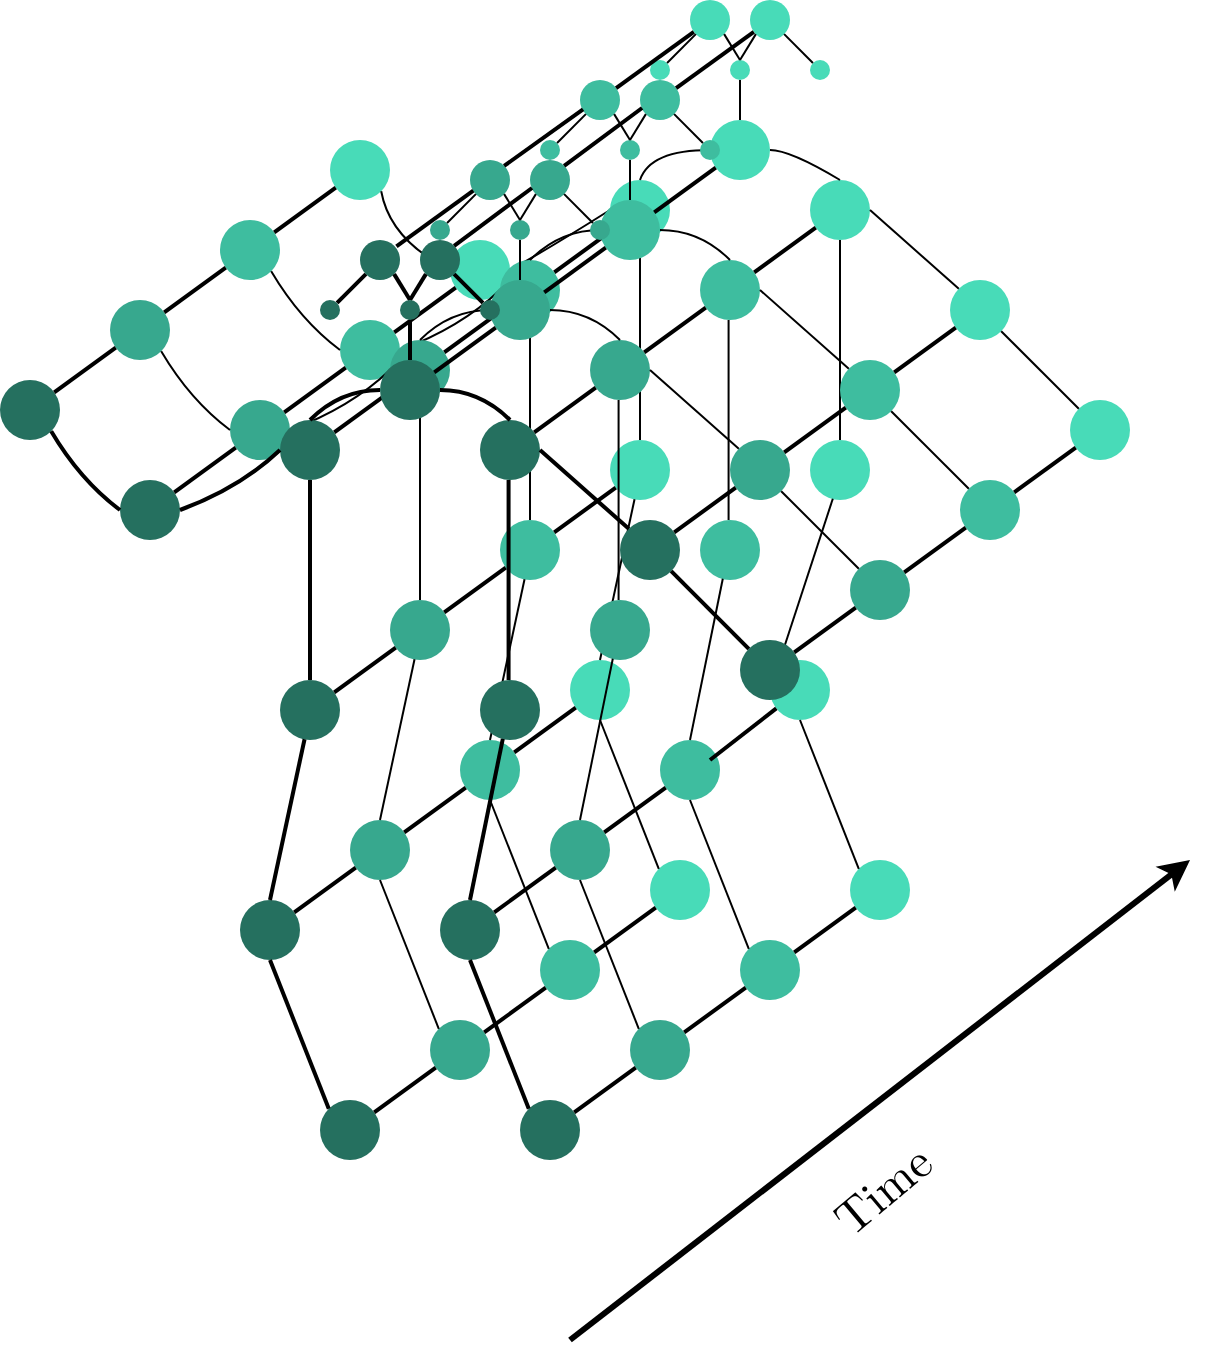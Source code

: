 <mxfile version="17.1.2" type="device"><diagram id="fBoHMBBgAIxeHG8v4c_p" name="Page-1"><mxGraphModel dx="1035" dy="681" grid="1" gridSize="10" guides="1" tooltips="1" connect="1" arrows="1" fold="1" page="1" pageScale="1" pageWidth="850" pageHeight="1100" math="1" shadow="0"><root><mxCell id="0"/><mxCell id="1" parent="0"/><mxCell id="qwiXIvro6nwP3i-qHOzP-13" value="" style="endArrow=none;html=1;strokeColor=#000000;strokeWidth=2;" edge="1" parent="1" source="ImICnvKZxaWatDkyr-6v-151" target="ImICnvKZxaWatDkyr-6v-81"><mxGeometry width="50" height="50" relative="1" as="geometry"><mxPoint x="407.16" y="326.218" as="sourcePoint"/><mxPoint x="437.887" y="303.848" as="targetPoint"/></mxGeometry></mxCell><mxCell id="qwiXIvro6nwP3i-qHOzP-12" value="" style="endArrow=none;html=1;strokeColor=#000000;strokeWidth=2;" edge="1" parent="1" source="ImICnvKZxaWatDkyr-6v-186" target="ImICnvKZxaWatDkyr-6v-151"><mxGeometry width="50" height="50" relative="1" as="geometry"><mxPoint x="352.16" y="366.218" as="sourcePoint"/><mxPoint x="382.887" y="343.848" as="targetPoint"/></mxGeometry></mxCell><mxCell id="qwiXIvro6nwP3i-qHOzP-11" value="" style="endArrow=none;html=1;strokeColor=#000000;strokeWidth=2;" edge="1" parent="1" source="ImICnvKZxaWatDkyr-6v-245" target="ImICnvKZxaWatDkyr-6v-186"><mxGeometry width="50" height="50" relative="1" as="geometry"><mxPoint x="452.16" y="366.218" as="sourcePoint"/><mxPoint x="482.887" y="343.848" as="targetPoint"/></mxGeometry></mxCell><mxCell id="ImICnvKZxaWatDkyr-6v-71" value="" style="ellipse;whiteSpace=wrap;html=1;aspect=fixed;fillColor=#48DBB8;strokeColor=none;" parent="1" vertex="1"><mxGeometry x="580" y="170" width="10" height="10" as="geometry"/></mxCell><mxCell id="ImICnvKZxaWatDkyr-6v-72" value="" style="ellipse;whiteSpace=wrap;html=1;aspect=fixed;fillColor=#48DBB8;strokeColor=none;" parent="1" vertex="1"><mxGeometry x="540" y="170" width="10" height="10" as="geometry"/></mxCell><mxCell id="ImICnvKZxaWatDkyr-6v-73" value="" style="ellipse;whiteSpace=wrap;html=1;aspect=fixed;fillColor=#48DBB8;strokeColor=none;" parent="1" vertex="1"><mxGeometry x="500" y="170" width="10" height="10" as="geometry"/></mxCell><mxCell id="ImICnvKZxaWatDkyr-6v-74" value="" style="ellipse;whiteSpace=wrap;html=1;aspect=fixed;fillColor=#48DBB8;strokeColor=none;" parent="1" vertex="1"><mxGeometry x="520" y="140" width="20" height="20" as="geometry"/></mxCell><mxCell id="ImICnvKZxaWatDkyr-6v-75" value="" style="ellipse;whiteSpace=wrap;html=1;aspect=fixed;fillColor=#48DBB8;strokeColor=none;" parent="1" vertex="1"><mxGeometry x="550" y="140" width="20" height="20" as="geometry"/></mxCell><mxCell id="ImICnvKZxaWatDkyr-6v-76" value="" style="endArrow=none;html=1;entryX=0;entryY=1;entryDx=0;entryDy=0;exitX=1;exitY=0;exitDx=0;exitDy=0;fillColor=#fad7ac;strokeColor=#000000;" parent="1" source="ImICnvKZxaWatDkyr-6v-73" target="ImICnvKZxaWatDkyr-6v-74" edge="1"><mxGeometry width="50" height="50" relative="1" as="geometry"><mxPoint x="495" y="180" as="sourcePoint"/><mxPoint x="530" y="170" as="targetPoint"/></mxGeometry></mxCell><mxCell id="ImICnvKZxaWatDkyr-6v-77" value="" style="endArrow=none;html=1;exitX=1;exitY=1;exitDx=0;exitDy=0;entryX=0.5;entryY=0;entryDx=0;entryDy=0;fillColor=#fad7ac;strokeColor=#000000;" parent="1" source="ImICnvKZxaWatDkyr-6v-74" target="ImICnvKZxaWatDkyr-6v-72" edge="1"><mxGeometry width="50" height="50" relative="1" as="geometry"><mxPoint x="540" y="210" as="sourcePoint"/><mxPoint x="590" y="160" as="targetPoint"/></mxGeometry></mxCell><mxCell id="ImICnvKZxaWatDkyr-6v-78" value="" style="endArrow=none;html=1;exitX=0.5;exitY=0;exitDx=0;exitDy=0;entryX=0;entryY=1;entryDx=0;entryDy=0;fillColor=#fad7ac;strokeColor=#000000;" parent="1" source="ImICnvKZxaWatDkyr-6v-72" target="ImICnvKZxaWatDkyr-6v-75" edge="1"><mxGeometry width="50" height="50" relative="1" as="geometry"><mxPoint x="540" y="210" as="sourcePoint"/><mxPoint x="590" y="160" as="targetPoint"/></mxGeometry></mxCell><mxCell id="ImICnvKZxaWatDkyr-6v-79" value="" style="endArrow=none;html=1;entryX=1;entryY=1;entryDx=0;entryDy=0;exitX=0;exitY=0;exitDx=0;exitDy=0;targetPerimeterSpacing=0;endSize=6;fillColor=#fad7ac;strokeColor=#000000;" parent="1" source="ImICnvKZxaWatDkyr-6v-71" target="ImICnvKZxaWatDkyr-6v-75" edge="1"><mxGeometry width="50" height="50" relative="1" as="geometry"><mxPoint x="498.536" y="191.464" as="sourcePoint"/><mxPoint x="522.929" y="167.071" as="targetPoint"/></mxGeometry></mxCell><mxCell id="ImICnvKZxaWatDkyr-6v-80" value="" style="ellipse;whiteSpace=wrap;html=1;aspect=fixed;fillColor=#48DBB8;strokeColor=none;" parent="1" vertex="1"><mxGeometry x="530" y="200" width="30" height="30" as="geometry"/></mxCell><mxCell id="ImICnvKZxaWatDkyr-6v-81" value="" style="ellipse;whiteSpace=wrap;html=1;aspect=fixed;fillColor=#48DBB8;strokeColor=none;" parent="1" vertex="1"><mxGeometry x="480" y="230" width="30" height="30" as="geometry"/></mxCell><mxCell id="ImICnvKZxaWatDkyr-6v-82" value="" style="ellipse;whiteSpace=wrap;html=1;aspect=fixed;fillColor=#48DBB8;strokeColor=none;" parent="1" vertex="1"><mxGeometry x="580" y="230" width="30" height="30" as="geometry"/></mxCell><mxCell id="ImICnvKZxaWatDkyr-6v-83" value="" style="endArrow=none;html=1;entryX=0;entryY=0.5;entryDx=0;entryDy=0;exitX=0.5;exitY=0;exitDx=0;exitDy=0;curved=1;fillColor=#fad7ac;strokeColor=#000000;" parent="1" source="ImICnvKZxaWatDkyr-6v-81" target="ImICnvKZxaWatDkyr-6v-80" edge="1"><mxGeometry width="50" height="50" relative="1" as="geometry"><mxPoint x="490" y="240" as="sourcePoint"/><mxPoint x="540" y="190" as="targetPoint"/><Array as="points"><mxPoint x="500" y="215"/></Array></mxGeometry></mxCell><mxCell id="ImICnvKZxaWatDkyr-6v-84" value="" style="endArrow=none;html=1;entryX=1;entryY=0.5;entryDx=0;entryDy=0;exitX=0.5;exitY=0;exitDx=0;exitDy=0;curved=1;fillColor=#fad7ac;strokeColor=#000000;" parent="1" source="ImICnvKZxaWatDkyr-6v-82" target="ImICnvKZxaWatDkyr-6v-80" edge="1"><mxGeometry width="50" height="50" relative="1" as="geometry"><mxPoint x="490" y="240" as="sourcePoint"/><mxPoint x="540" y="190" as="targetPoint"/><Array as="points"><mxPoint x="570" y="215"/></Array></mxGeometry></mxCell><mxCell id="ImICnvKZxaWatDkyr-6v-85" value="" style="ellipse;whiteSpace=wrap;html=1;aspect=fixed;strokeColor=none;fillColor=#48DBB8;" parent="1" vertex="1"><mxGeometry x="400" y="260" width="30" height="30" as="geometry"/></mxCell><mxCell id="ImICnvKZxaWatDkyr-6v-86" value="" style="endArrow=none;html=1;entryX=0.5;entryY=1;entryDx=0;entryDy=0;exitX=0.5;exitY=0;exitDx=0;exitDy=0;curved=1;fillColor=#fad7ac;strokeColor=#000000;" parent="1" source="ImICnvKZxaWatDkyr-6v-80" target="ImICnvKZxaWatDkyr-6v-72" edge="1"><mxGeometry width="50" height="50" relative="1" as="geometry"><mxPoint x="450" y="220" as="sourcePoint"/><mxPoint x="500" y="170" as="targetPoint"/></mxGeometry></mxCell><mxCell id="ImICnvKZxaWatDkyr-6v-87" value="" style="ellipse;whiteSpace=wrap;html=1;aspect=fixed;fillColor=#48DBB8;strokeColor=none;" parent="1" vertex="1"><mxGeometry x="340" y="210" width="30" height="30" as="geometry"/></mxCell><mxCell id="ImICnvKZxaWatDkyr-6v-88" value="" style="endArrow=none;html=1;exitX=0;exitY=0.5;exitDx=0;exitDy=0;entryX=1;entryY=1;entryDx=0;entryDy=0;curved=1;fillColor=#fad7ac;strokeColor=#000000;" parent="1" source="ImICnvKZxaWatDkyr-6v-85" target="ImICnvKZxaWatDkyr-6v-87" edge="1"><mxGeometry width="50" height="50" relative="1" as="geometry"><mxPoint x="450" y="220" as="sourcePoint"/><mxPoint x="500" y="170" as="targetPoint"/><Array as="points"><mxPoint x="370" y="260"/></Array></mxGeometry></mxCell><mxCell id="ImICnvKZxaWatDkyr-6v-89" value="" style="ellipse;whiteSpace=wrap;html=1;aspect=fixed;strokeColor=none;fillColor=#48DBB8;" parent="1" vertex="1"><mxGeometry x="480" y="360" width="30" height="30" as="geometry"/></mxCell><mxCell id="ImICnvKZxaWatDkyr-6v-90" value="" style="ellipse;whiteSpace=wrap;html=1;aspect=fixed;fillColor=#48DBB8;strokeColor=none;" parent="1" vertex="1"><mxGeometry x="580" y="360" width="30" height="30" as="geometry"/></mxCell><mxCell id="ImICnvKZxaWatDkyr-6v-91" value="" style="ellipse;whiteSpace=wrap;html=1;aspect=fixed;fillColor=#48DBB8;strokeColor=none;" parent="1" vertex="1"><mxGeometry x="460" y="470" width="30" height="30" as="geometry"/></mxCell><mxCell id="ImICnvKZxaWatDkyr-6v-92" value="" style="ellipse;whiteSpace=wrap;html=1;aspect=fixed;fillColor=#48DBB8;strokeColor=none;" parent="1" vertex="1"><mxGeometry x="560" y="470" width="30" height="30" as="geometry"/></mxCell><mxCell id="ImICnvKZxaWatDkyr-6v-93" value="" style="ellipse;whiteSpace=wrap;html=1;aspect=fixed;fillColor=#48DBB8;strokeColor=none;" parent="1" vertex="1"><mxGeometry x="500" y="570" width="30" height="30" as="geometry"/></mxCell><mxCell id="ImICnvKZxaWatDkyr-6v-94" value="" style="ellipse;whiteSpace=wrap;html=1;aspect=fixed;fillColor=#48DBB8;strokeColor=none;" parent="1" vertex="1"><mxGeometry x="600" y="570" width="30" height="30" as="geometry"/></mxCell><mxCell id="ImICnvKZxaWatDkyr-6v-95" value="" style="endArrow=none;html=1;exitX=1;exitY=0.5;exitDx=0;exitDy=0;entryX=0;entryY=0.5;entryDx=0;entryDy=0;curved=1;fillColor=#fad7ac;strokeColor=#000000;" parent="1" source="ImICnvKZxaWatDkyr-6v-85" target="ImICnvKZxaWatDkyr-6v-81" edge="1"><mxGeometry width="50" height="50" relative="1" as="geometry"><mxPoint x="490" y="300" as="sourcePoint"/><mxPoint x="540" y="250" as="targetPoint"/><Array as="points"><mxPoint x="450" y="264"/></Array></mxGeometry></mxCell><mxCell id="ImICnvKZxaWatDkyr-6v-96" value="" style="ellipse;whiteSpace=wrap;html=1;aspect=fixed;fillColor=#48DBB8;strokeColor=none;" parent="1" vertex="1"><mxGeometry x="650" y="280" width="30" height="30" as="geometry"/></mxCell><mxCell id="ImICnvKZxaWatDkyr-6v-97" value="" style="ellipse;whiteSpace=wrap;html=1;aspect=fixed;fillColor=#48DBB8;strokeColor=none;" parent="1" vertex="1"><mxGeometry x="710" y="340" width="30" height="30" as="geometry"/></mxCell><mxCell id="ImICnvKZxaWatDkyr-6v-98" value="" style="endArrow=none;html=1;entryX=1;entryY=0.5;entryDx=0;entryDy=0;exitX=0;exitY=0;exitDx=0;exitDy=0;fillColor=#fad7ac;strokeColor=#000000;" parent="1" source="ImICnvKZxaWatDkyr-6v-96" target="ImICnvKZxaWatDkyr-6v-82" edge="1"><mxGeometry width="50" height="50" relative="1" as="geometry"><mxPoint x="500" y="310" as="sourcePoint"/><mxPoint x="550" y="260" as="targetPoint"/><Array as="points"/></mxGeometry></mxCell><mxCell id="ImICnvKZxaWatDkyr-6v-99" value="" style="endArrow=none;html=1;entryX=1;entryY=1;entryDx=0;entryDy=0;exitX=0;exitY=0;exitDx=0;exitDy=0;fillColor=#fad7ac;strokeColor=#000000;" parent="1" source="ImICnvKZxaWatDkyr-6v-97" target="ImICnvKZxaWatDkyr-6v-96" edge="1"><mxGeometry width="50" height="50" relative="1" as="geometry"><mxPoint x="550" y="330" as="sourcePoint"/><mxPoint x="600" y="280" as="targetPoint"/><Array as="points"/></mxGeometry></mxCell><mxCell id="ImICnvKZxaWatDkyr-6v-100" value="" style="endArrow=none;html=1;entryX=0.5;entryY=1;entryDx=0;entryDy=0;exitX=0.5;exitY=0;exitDx=0;exitDy=0;fillColor=#fad7ac;strokeColor=#000000;" parent="1" source="ImICnvKZxaWatDkyr-6v-89" target="ImICnvKZxaWatDkyr-6v-81" edge="1"><mxGeometry width="50" height="50" relative="1" as="geometry"><mxPoint x="410" y="410" as="sourcePoint"/><mxPoint x="460" y="360" as="targetPoint"/></mxGeometry></mxCell><mxCell id="ImICnvKZxaWatDkyr-6v-101" value="" style="endArrow=none;html=1;fillColor=#fad7ac;strokeColor=#000000;" parent="1" edge="1" target="ImICnvKZxaWatDkyr-6v-82" source="ImICnvKZxaWatDkyr-6v-90"><mxGeometry width="50" height="50" relative="1" as="geometry"><mxPoint x="584.29" y="360" as="sourcePoint"/><mxPoint x="584.29" y="260.0" as="targetPoint"/></mxGeometry></mxCell><mxCell id="ImICnvKZxaWatDkyr-6v-102" value="" style="endArrow=none;html=1;exitX=0.5;exitY=0;exitDx=0;exitDy=0;entryX=0.409;entryY=0.987;entryDx=0;entryDy=0;entryPerimeter=0;fillColor=#fad7ac;strokeColor=#000000;" parent="1" source="ImICnvKZxaWatDkyr-6v-91" target="ImICnvKZxaWatDkyr-6v-89" edge="1"><mxGeometry width="50" height="50" relative="1" as="geometry"><mxPoint x="410" y="410" as="sourcePoint"/><mxPoint x="480" y="390" as="targetPoint"/></mxGeometry></mxCell><mxCell id="ImICnvKZxaWatDkyr-6v-103" value="" style="endArrow=none;html=1;exitX=0.5;exitY=0;exitDx=0;exitDy=0;entryX=0.38;entryY=0.98;entryDx=0;entryDy=0;entryPerimeter=0;fillColor=#fad7ac;strokeColor=#000000;" parent="1" target="ImICnvKZxaWatDkyr-6v-90" edge="1"><mxGeometry width="50" height="50" relative="1" as="geometry"><mxPoint x="565" y="470" as="sourcePoint"/><mxPoint x="585" y="390" as="targetPoint"/></mxGeometry></mxCell><mxCell id="ImICnvKZxaWatDkyr-6v-104" value="" style="endArrow=none;html=1;entryX=0.5;entryY=1;entryDx=0;entryDy=0;exitX=0;exitY=0;exitDx=0;exitDy=0;fillColor=#fad7ac;strokeColor=#000000;" parent="1" source="ImICnvKZxaWatDkyr-6v-93" target="ImICnvKZxaWatDkyr-6v-91" edge="1"><mxGeometry width="50" height="50" relative="1" as="geometry"><mxPoint x="220" y="380" as="sourcePoint"/><mxPoint x="270" y="330" as="targetPoint"/></mxGeometry></mxCell><mxCell id="ImICnvKZxaWatDkyr-6v-105" value="" style="endArrow=none;html=1;entryX=0.5;entryY=1;entryDx=0;entryDy=0;exitX=0;exitY=0;exitDx=0;exitDy=0;fillColor=#fad7ac;strokeColor=#000000;" parent="1" source="ImICnvKZxaWatDkyr-6v-94" target="ImICnvKZxaWatDkyr-6v-92" edge="1"><mxGeometry width="50" height="50" relative="1" as="geometry"><mxPoint x="599.393" y="574.393" as="sourcePoint"/><mxPoint x="570" y="500" as="targetPoint"/></mxGeometry></mxCell><mxCell id="ImICnvKZxaWatDkyr-6v-141" value="" style="ellipse;whiteSpace=wrap;html=1;aspect=fixed;fillColor=#3EBD9F;strokeColor=none;" parent="1" vertex="1"><mxGeometry x="525" y="210" width="10" height="10" as="geometry"/></mxCell><mxCell id="ImICnvKZxaWatDkyr-6v-142" value="" style="ellipse;whiteSpace=wrap;html=1;aspect=fixed;fillColor=#3EBD9F;strokeColor=none;" parent="1" vertex="1"><mxGeometry x="485" y="210" width="10" height="10" as="geometry"/></mxCell><mxCell id="ImICnvKZxaWatDkyr-6v-143" value="" style="ellipse;whiteSpace=wrap;html=1;aspect=fixed;fillColor=#3EBD9F;strokeColor=none;" parent="1" vertex="1"><mxGeometry x="445" y="210" width="10" height="10" as="geometry"/></mxCell><mxCell id="ImICnvKZxaWatDkyr-6v-144" value="" style="ellipse;whiteSpace=wrap;html=1;aspect=fixed;fillColor=#3EBD9F;strokeColor=none;" parent="1" vertex="1"><mxGeometry x="465" y="180" width="20" height="20" as="geometry"/></mxCell><mxCell id="ImICnvKZxaWatDkyr-6v-145" value="" style="ellipse;whiteSpace=wrap;html=1;aspect=fixed;fillColor=#3EBD9F;strokeColor=none;" parent="1" vertex="1"><mxGeometry x="495" y="180" width="20" height="20" as="geometry"/></mxCell><mxCell id="ImICnvKZxaWatDkyr-6v-146" value="" style="endArrow=none;html=1;entryX=0;entryY=1;entryDx=0;entryDy=0;exitX=1;exitY=0;exitDx=0;exitDy=0;fillColor=#fad7ac;strokeColor=#000000;" parent="1" source="ImICnvKZxaWatDkyr-6v-143" target="ImICnvKZxaWatDkyr-6v-144" edge="1"><mxGeometry width="50" height="50" relative="1" as="geometry"><mxPoint x="450" y="220" as="sourcePoint"/><mxPoint x="485" y="210" as="targetPoint"/></mxGeometry></mxCell><mxCell id="ImICnvKZxaWatDkyr-6v-147" value="" style="endArrow=none;html=1;exitX=1;exitY=1;exitDx=0;exitDy=0;entryX=0.5;entryY=0;entryDx=0;entryDy=0;fillColor=#fad7ac;strokeColor=#000000;" parent="1" source="ImICnvKZxaWatDkyr-6v-144" target="ImICnvKZxaWatDkyr-6v-142" edge="1"><mxGeometry width="50" height="50" relative="1" as="geometry"><mxPoint x="495" y="250" as="sourcePoint"/><mxPoint x="545" y="200" as="targetPoint"/></mxGeometry></mxCell><mxCell id="ImICnvKZxaWatDkyr-6v-148" value="" style="endArrow=none;html=1;exitX=0.5;exitY=0;exitDx=0;exitDy=0;entryX=0;entryY=1;entryDx=0;entryDy=0;fillColor=#fad7ac;strokeColor=#000000;" parent="1" source="ImICnvKZxaWatDkyr-6v-142" target="ImICnvKZxaWatDkyr-6v-145" edge="1"><mxGeometry width="50" height="50" relative="1" as="geometry"><mxPoint x="495" y="250" as="sourcePoint"/><mxPoint x="545" y="200" as="targetPoint"/></mxGeometry></mxCell><mxCell id="ImICnvKZxaWatDkyr-6v-149" value="" style="endArrow=none;html=1;entryX=1;entryY=1;entryDx=0;entryDy=0;exitX=0;exitY=0;exitDx=0;exitDy=0;targetPerimeterSpacing=0;endSize=6;fillColor=#fad7ac;strokeColor=#000000;" parent="1" source="ImICnvKZxaWatDkyr-6v-141" target="ImICnvKZxaWatDkyr-6v-145" edge="1"><mxGeometry width="50" height="50" relative="1" as="geometry"><mxPoint x="453.536" y="231.464" as="sourcePoint"/><mxPoint x="477.929" y="207.071" as="targetPoint"/></mxGeometry></mxCell><mxCell id="ImICnvKZxaWatDkyr-6v-150" value="" style="ellipse;whiteSpace=wrap;html=1;aspect=fixed;fillColor=#3EBD9F;strokeColor=none;" parent="1" vertex="1"><mxGeometry x="475" y="240" width="30" height="30" as="geometry"/></mxCell><mxCell id="ImICnvKZxaWatDkyr-6v-151" value="" style="ellipse;whiteSpace=wrap;html=1;aspect=fixed;fillColor=#3EBD9F;strokeColor=none;" parent="1" vertex="1"><mxGeometry x="425" y="270" width="30" height="30" as="geometry"/></mxCell><mxCell id="ImICnvKZxaWatDkyr-6v-152" value="" style="ellipse;whiteSpace=wrap;html=1;aspect=fixed;fillColor=#3EBD9F;strokeColor=none;" parent="1" vertex="1"><mxGeometry x="525" y="270" width="30" height="30" as="geometry"/></mxCell><mxCell id="ImICnvKZxaWatDkyr-6v-153" value="" style="endArrow=none;html=1;entryX=0;entryY=0.5;entryDx=0;entryDy=0;exitX=0.5;exitY=0;exitDx=0;exitDy=0;curved=1;fillColor=#fad7ac;strokeColor=#000000;" parent="1" source="ImICnvKZxaWatDkyr-6v-151" target="ImICnvKZxaWatDkyr-6v-150" edge="1"><mxGeometry width="50" height="50" relative="1" as="geometry"><mxPoint x="445" y="280" as="sourcePoint"/><mxPoint x="495" y="230" as="targetPoint"/><Array as="points"><mxPoint x="455" y="255"/></Array></mxGeometry></mxCell><mxCell id="ImICnvKZxaWatDkyr-6v-154" value="" style="endArrow=none;html=1;entryX=1;entryY=0.5;entryDx=0;entryDy=0;exitX=0.5;exitY=0;exitDx=0;exitDy=0;curved=1;fillColor=#fad7ac;strokeColor=#000000;" parent="1" source="ImICnvKZxaWatDkyr-6v-152" target="ImICnvKZxaWatDkyr-6v-150" edge="1"><mxGeometry width="50" height="50" relative="1" as="geometry"><mxPoint x="445" y="280" as="sourcePoint"/><mxPoint x="495" y="230" as="targetPoint"/><Array as="points"><mxPoint x="525" y="255"/></Array></mxGeometry></mxCell><mxCell id="ImICnvKZxaWatDkyr-6v-155" value="" style="ellipse;whiteSpace=wrap;html=1;aspect=fixed;strokeColor=none;fillColor=#3EBD9F;" parent="1" vertex="1"><mxGeometry x="345" y="300" width="30" height="30" as="geometry"/></mxCell><mxCell id="ImICnvKZxaWatDkyr-6v-156" value="" style="endArrow=none;html=1;entryX=0.5;entryY=1;entryDx=0;entryDy=0;exitX=0.5;exitY=0;exitDx=0;exitDy=0;curved=1;fillColor=#fad7ac;strokeColor=#000000;" parent="1" source="ImICnvKZxaWatDkyr-6v-150" target="ImICnvKZxaWatDkyr-6v-142" edge="1"><mxGeometry width="50" height="50" relative="1" as="geometry"><mxPoint x="405" y="260" as="sourcePoint"/><mxPoint x="455" y="210" as="targetPoint"/></mxGeometry></mxCell><mxCell id="ImICnvKZxaWatDkyr-6v-157" value="" style="ellipse;whiteSpace=wrap;html=1;aspect=fixed;fillColor=#3EBD9F;strokeColor=none;" parent="1" vertex="1"><mxGeometry x="285" y="250" width="30" height="30" as="geometry"/></mxCell><mxCell id="ImICnvKZxaWatDkyr-6v-158" value="" style="endArrow=none;html=1;exitX=0;exitY=0.5;exitDx=0;exitDy=0;entryX=1;entryY=1;entryDx=0;entryDy=0;curved=1;fillColor=#fad7ac;strokeColor=#000000;" parent="1" source="ImICnvKZxaWatDkyr-6v-155" target="ImICnvKZxaWatDkyr-6v-157" edge="1"><mxGeometry width="50" height="50" relative="1" as="geometry"><mxPoint x="405" y="260" as="sourcePoint"/><mxPoint x="455" y="210" as="targetPoint"/><Array as="points"><mxPoint x="325" y="300"/></Array></mxGeometry></mxCell><mxCell id="ImICnvKZxaWatDkyr-6v-159" value="" style="ellipse;whiteSpace=wrap;html=1;aspect=fixed;strokeColor=none;fillColor=#3EBD9F;" parent="1" vertex="1"><mxGeometry x="425" y="400" width="30" height="30" as="geometry"/></mxCell><mxCell id="ImICnvKZxaWatDkyr-6v-160" value="" style="ellipse;whiteSpace=wrap;html=1;aspect=fixed;fillColor=#3EBD9F;strokeColor=none;" parent="1" vertex="1"><mxGeometry x="525" y="400" width="30" height="30" as="geometry"/></mxCell><mxCell id="ImICnvKZxaWatDkyr-6v-161" value="" style="ellipse;whiteSpace=wrap;html=1;aspect=fixed;fillColor=#3EBD9F;strokeColor=none;" parent="1" vertex="1"><mxGeometry x="405" y="510" width="30" height="30" as="geometry"/></mxCell><mxCell id="ImICnvKZxaWatDkyr-6v-162" value="" style="ellipse;whiteSpace=wrap;html=1;aspect=fixed;fillColor=#3EBD9F;strokeColor=none;" parent="1" vertex="1"><mxGeometry x="505" y="510" width="30" height="30" as="geometry"/></mxCell><mxCell id="ImICnvKZxaWatDkyr-6v-163" value="" style="ellipse;whiteSpace=wrap;html=1;aspect=fixed;fillColor=#3EBD9F;strokeColor=none;" parent="1" vertex="1"><mxGeometry x="445" y="610" width="30" height="30" as="geometry"/></mxCell><mxCell id="ImICnvKZxaWatDkyr-6v-164" value="" style="ellipse;whiteSpace=wrap;html=1;aspect=fixed;fillColor=#3EBD9F;strokeColor=none;" parent="1" vertex="1"><mxGeometry x="545" y="610" width="30" height="30" as="geometry"/></mxCell><mxCell id="ImICnvKZxaWatDkyr-6v-165" value="" style="endArrow=none;html=1;exitX=1;exitY=0.5;exitDx=0;exitDy=0;entryX=0;entryY=0.5;entryDx=0;entryDy=0;curved=1;fillColor=#fad7ac;strokeColor=#000000;" parent="1" source="ImICnvKZxaWatDkyr-6v-155" target="ImICnvKZxaWatDkyr-6v-151" edge="1"><mxGeometry width="50" height="50" relative="1" as="geometry"><mxPoint x="445" y="340" as="sourcePoint"/><mxPoint x="495" y="290" as="targetPoint"/><Array as="points"><mxPoint x="405" y="304"/></Array></mxGeometry></mxCell><mxCell id="ImICnvKZxaWatDkyr-6v-166" value="" style="ellipse;whiteSpace=wrap;html=1;aspect=fixed;fillColor=#3EBD9F;strokeColor=none;" parent="1" vertex="1"><mxGeometry x="595" y="320" width="30" height="30" as="geometry"/></mxCell><mxCell id="ImICnvKZxaWatDkyr-6v-167" value="" style="ellipse;whiteSpace=wrap;html=1;aspect=fixed;fillColor=#3EBD9F;strokeColor=none;" parent="1" vertex="1"><mxGeometry x="655" y="380" width="30" height="30" as="geometry"/></mxCell><mxCell id="ImICnvKZxaWatDkyr-6v-168" value="" style="endArrow=none;html=1;entryX=1;entryY=0.5;entryDx=0;entryDy=0;exitX=0;exitY=0;exitDx=0;exitDy=0;fillColor=#fad7ac;strokeColor=#000000;" parent="1" source="ImICnvKZxaWatDkyr-6v-166" target="ImICnvKZxaWatDkyr-6v-152" edge="1"><mxGeometry width="50" height="50" relative="1" as="geometry"><mxPoint x="455" y="350" as="sourcePoint"/><mxPoint x="505" y="300" as="targetPoint"/><Array as="points"/></mxGeometry></mxCell><mxCell id="ImICnvKZxaWatDkyr-6v-169" value="" style="endArrow=none;html=1;entryX=1;entryY=1;entryDx=0;entryDy=0;exitX=0;exitY=0;exitDx=0;exitDy=0;fillColor=#fad7ac;strokeColor=#000000;" parent="1" source="ImICnvKZxaWatDkyr-6v-167" target="ImICnvKZxaWatDkyr-6v-166" edge="1"><mxGeometry width="50" height="50" relative="1" as="geometry"><mxPoint x="505" y="370" as="sourcePoint"/><mxPoint x="555" y="320" as="targetPoint"/><Array as="points"/></mxGeometry></mxCell><mxCell id="ImICnvKZxaWatDkyr-6v-170" value="" style="endArrow=none;html=1;entryX=0.5;entryY=1;entryDx=0;entryDy=0;exitX=0.5;exitY=0;exitDx=0;exitDy=0;fillColor=#fad7ac;strokeColor=#000000;" parent="1" source="ImICnvKZxaWatDkyr-6v-159" target="ImICnvKZxaWatDkyr-6v-151" edge="1"><mxGeometry width="50" height="50" relative="1" as="geometry"><mxPoint x="365" y="450" as="sourcePoint"/><mxPoint x="415" y="400" as="targetPoint"/></mxGeometry></mxCell><mxCell id="ImICnvKZxaWatDkyr-6v-171" value="" style="endArrow=none;html=1;entryX=0.5;entryY=1;entryDx=0;entryDy=0;exitX=0.5;exitY=0;exitDx=0;exitDy=0;fillColor=#fad7ac;strokeColor=#000000;" parent="1" edge="1"><mxGeometry width="50" height="50" relative="1" as="geometry"><mxPoint x="539.29" y="400" as="sourcePoint"/><mxPoint x="539.29" y="300.0" as="targetPoint"/></mxGeometry></mxCell><mxCell id="ImICnvKZxaWatDkyr-6v-172" value="" style="endArrow=none;html=1;exitX=0.5;exitY=0;exitDx=0;exitDy=0;entryX=0.409;entryY=0.987;entryDx=0;entryDy=0;entryPerimeter=0;fillColor=#fad7ac;strokeColor=#000000;" parent="1" source="ImICnvKZxaWatDkyr-6v-161" target="ImICnvKZxaWatDkyr-6v-159" edge="1"><mxGeometry width="50" height="50" relative="1" as="geometry"><mxPoint x="365" y="450" as="sourcePoint"/><mxPoint x="435" y="430" as="targetPoint"/></mxGeometry></mxCell><mxCell id="ImICnvKZxaWatDkyr-6v-173" value="" style="endArrow=none;html=1;exitX=0.5;exitY=0;exitDx=0;exitDy=0;entryX=0.38;entryY=0.98;entryDx=0;entryDy=0;entryPerimeter=0;fillColor=#fad7ac;strokeColor=#000000;" parent="1" target="ImICnvKZxaWatDkyr-6v-160" edge="1"><mxGeometry width="50" height="50" relative="1" as="geometry"><mxPoint x="520" y="510" as="sourcePoint"/><mxPoint x="540" y="430" as="targetPoint"/></mxGeometry></mxCell><mxCell id="ImICnvKZxaWatDkyr-6v-174" value="" style="endArrow=none;html=1;entryX=0.5;entryY=1;entryDx=0;entryDy=0;exitX=0;exitY=0;exitDx=0;exitDy=0;fillColor=#fad7ac;strokeColor=#000000;" parent="1" source="ImICnvKZxaWatDkyr-6v-163" target="ImICnvKZxaWatDkyr-6v-161" edge="1"><mxGeometry width="50" height="50" relative="1" as="geometry"><mxPoint x="175" y="420" as="sourcePoint"/><mxPoint x="225" y="370" as="targetPoint"/></mxGeometry></mxCell><mxCell id="ImICnvKZxaWatDkyr-6v-175" value="" style="endArrow=none;html=1;entryX=0.5;entryY=1;entryDx=0;entryDy=0;exitX=0;exitY=0;exitDx=0;exitDy=0;fillColor=#fad7ac;strokeColor=#000000;" parent="1" source="ImICnvKZxaWatDkyr-6v-164" target="ImICnvKZxaWatDkyr-6v-162" edge="1"><mxGeometry width="50" height="50" relative="1" as="geometry"><mxPoint x="554.393" y="614.393" as="sourcePoint"/><mxPoint x="525" y="540" as="targetPoint"/></mxGeometry></mxCell><mxCell id="ImICnvKZxaWatDkyr-6v-176" value="" style="ellipse;whiteSpace=wrap;html=1;aspect=fixed;fillColor=#37A88E;strokeColor=none;" parent="1" vertex="1"><mxGeometry x="470" y="250" width="10" height="10" as="geometry"/></mxCell><mxCell id="ImICnvKZxaWatDkyr-6v-177" value="" style="ellipse;whiteSpace=wrap;html=1;aspect=fixed;fillColor=#37A88E;strokeColor=none;" parent="1" vertex="1"><mxGeometry x="430" y="250" width="10" height="10" as="geometry"/></mxCell><mxCell id="ImICnvKZxaWatDkyr-6v-178" value="" style="ellipse;whiteSpace=wrap;html=1;aspect=fixed;fillColor=#37A88E;strokeColor=none;" parent="1" vertex="1"><mxGeometry x="390" y="250" width="10" height="10" as="geometry"/></mxCell><mxCell id="ImICnvKZxaWatDkyr-6v-179" value="" style="ellipse;whiteSpace=wrap;html=1;aspect=fixed;fillColor=#37A88E;strokeColor=none;" parent="1" vertex="1"><mxGeometry x="410" y="220" width="20" height="20" as="geometry"/></mxCell><mxCell id="ImICnvKZxaWatDkyr-6v-180" value="" style="ellipse;whiteSpace=wrap;html=1;aspect=fixed;fillColor=#37A88E;strokeColor=none;" parent="1" vertex="1"><mxGeometry x="440" y="220" width="20" height="20" as="geometry"/></mxCell><mxCell id="ImICnvKZxaWatDkyr-6v-181" value="" style="endArrow=none;html=1;entryX=0;entryY=1;entryDx=0;entryDy=0;exitX=1;exitY=0;exitDx=0;exitDy=0;fillColor=#fad7ac;strokeColor=#000000;" parent="1" source="ImICnvKZxaWatDkyr-6v-178" target="ImICnvKZxaWatDkyr-6v-179" edge="1"><mxGeometry width="50" height="50" relative="1" as="geometry"><mxPoint x="395" y="260" as="sourcePoint"/><mxPoint x="430" y="250" as="targetPoint"/></mxGeometry></mxCell><mxCell id="ImICnvKZxaWatDkyr-6v-182" value="" style="endArrow=none;html=1;exitX=1;exitY=1;exitDx=0;exitDy=0;entryX=0.5;entryY=0;entryDx=0;entryDy=0;fillColor=#fad7ac;strokeColor=#000000;" parent="1" source="ImICnvKZxaWatDkyr-6v-179" target="ImICnvKZxaWatDkyr-6v-177" edge="1"><mxGeometry width="50" height="50" relative="1" as="geometry"><mxPoint x="440" y="290" as="sourcePoint"/><mxPoint x="490" y="240" as="targetPoint"/></mxGeometry></mxCell><mxCell id="ImICnvKZxaWatDkyr-6v-183" value="" style="endArrow=none;html=1;exitX=0.5;exitY=0;exitDx=0;exitDy=0;entryX=0;entryY=1;entryDx=0;entryDy=0;fillColor=#fad7ac;strokeColor=#000000;" parent="1" source="ImICnvKZxaWatDkyr-6v-177" target="ImICnvKZxaWatDkyr-6v-180" edge="1"><mxGeometry width="50" height="50" relative="1" as="geometry"><mxPoint x="440" y="290" as="sourcePoint"/><mxPoint x="490" y="240" as="targetPoint"/></mxGeometry></mxCell><mxCell id="ImICnvKZxaWatDkyr-6v-184" value="" style="endArrow=none;html=1;entryX=1;entryY=1;entryDx=0;entryDy=0;exitX=0;exitY=0;exitDx=0;exitDy=0;targetPerimeterSpacing=0;endSize=6;fillColor=#fad7ac;strokeColor=#000000;" parent="1" source="ImICnvKZxaWatDkyr-6v-176" target="ImICnvKZxaWatDkyr-6v-180" edge="1"><mxGeometry width="50" height="50" relative="1" as="geometry"><mxPoint x="398.536" y="271.464" as="sourcePoint"/><mxPoint x="422.929" y="247.071" as="targetPoint"/></mxGeometry></mxCell><mxCell id="ImICnvKZxaWatDkyr-6v-185" value="" style="ellipse;whiteSpace=wrap;html=1;aspect=fixed;fillColor=#37A88E;strokeColor=none;" parent="1" vertex="1"><mxGeometry x="420" y="280" width="30" height="30" as="geometry"/></mxCell><mxCell id="ImICnvKZxaWatDkyr-6v-186" value="" style="ellipse;whiteSpace=wrap;html=1;aspect=fixed;fillColor=#37A88E;strokeColor=none;" parent="1" vertex="1"><mxGeometry x="370" y="310" width="30" height="30" as="geometry"/></mxCell><mxCell id="ImICnvKZxaWatDkyr-6v-187" value="" style="ellipse;whiteSpace=wrap;html=1;aspect=fixed;fillColor=#37A88E;strokeColor=none;" parent="1" vertex="1"><mxGeometry x="470" y="310" width="30" height="30" as="geometry"/></mxCell><mxCell id="ImICnvKZxaWatDkyr-6v-188" value="" style="endArrow=none;html=1;entryX=0;entryY=0.5;entryDx=0;entryDy=0;exitX=0.5;exitY=0;exitDx=0;exitDy=0;curved=1;fillColor=#fad7ac;strokeColor=#000000;" parent="1" source="ImICnvKZxaWatDkyr-6v-186" target="ImICnvKZxaWatDkyr-6v-185" edge="1"><mxGeometry width="50" height="50" relative="1" as="geometry"><mxPoint x="390" y="320" as="sourcePoint"/><mxPoint x="440" y="270" as="targetPoint"/><Array as="points"><mxPoint x="400" y="295"/></Array></mxGeometry></mxCell><mxCell id="ImICnvKZxaWatDkyr-6v-189" value="" style="endArrow=none;html=1;entryX=1;entryY=0.5;entryDx=0;entryDy=0;exitX=0.5;exitY=0;exitDx=0;exitDy=0;curved=1;fillColor=#fad7ac;strokeColor=#000000;" parent="1" source="ImICnvKZxaWatDkyr-6v-187" target="ImICnvKZxaWatDkyr-6v-185" edge="1"><mxGeometry width="50" height="50" relative="1" as="geometry"><mxPoint x="390" y="320" as="sourcePoint"/><mxPoint x="440" y="270" as="targetPoint"/><Array as="points"><mxPoint x="470" y="295"/></Array></mxGeometry></mxCell><mxCell id="ImICnvKZxaWatDkyr-6v-190" value="" style="ellipse;whiteSpace=wrap;html=1;aspect=fixed;strokeColor=none;fillColor=#37A88E;" parent="1" vertex="1"><mxGeometry x="290" y="340" width="30" height="30" as="geometry"/></mxCell><mxCell id="ImICnvKZxaWatDkyr-6v-191" value="" style="endArrow=none;html=1;entryX=0.5;entryY=1;entryDx=0;entryDy=0;exitX=0.5;exitY=0;exitDx=0;exitDy=0;curved=1;fillColor=#fad7ac;strokeColor=#000000;" parent="1" source="ImICnvKZxaWatDkyr-6v-185" target="ImICnvKZxaWatDkyr-6v-177" edge="1"><mxGeometry width="50" height="50" relative="1" as="geometry"><mxPoint x="350" y="300" as="sourcePoint"/><mxPoint x="400" y="250" as="targetPoint"/></mxGeometry></mxCell><mxCell id="ImICnvKZxaWatDkyr-6v-192" value="" style="ellipse;whiteSpace=wrap;html=1;aspect=fixed;fillColor=#37A88E;strokeColor=none;" parent="1" vertex="1"><mxGeometry x="230" y="290" width="30" height="30" as="geometry"/></mxCell><mxCell id="ImICnvKZxaWatDkyr-6v-193" value="" style="endArrow=none;html=1;exitX=0;exitY=0.5;exitDx=0;exitDy=0;entryX=1;entryY=1;entryDx=0;entryDy=0;curved=1;fillColor=#fad7ac;strokeColor=#000000;" parent="1" source="ImICnvKZxaWatDkyr-6v-190" target="ImICnvKZxaWatDkyr-6v-192" edge="1"><mxGeometry width="50" height="50" relative="1" as="geometry"><mxPoint x="350" y="300" as="sourcePoint"/><mxPoint x="400" y="250" as="targetPoint"/><Array as="points"><mxPoint x="270" y="340"/></Array></mxGeometry></mxCell><mxCell id="ImICnvKZxaWatDkyr-6v-194" value="" style="ellipse;whiteSpace=wrap;html=1;aspect=fixed;strokeColor=none;fillColor=#37A88E;" parent="1" vertex="1"><mxGeometry x="370" y="440" width="30" height="30" as="geometry"/></mxCell><mxCell id="ImICnvKZxaWatDkyr-6v-195" value="" style="ellipse;whiteSpace=wrap;html=1;aspect=fixed;fillColor=#37A88E;strokeColor=none;" parent="1" vertex="1"><mxGeometry x="470" y="440" width="30" height="30" as="geometry"/></mxCell><mxCell id="ImICnvKZxaWatDkyr-6v-196" value="" style="ellipse;whiteSpace=wrap;html=1;aspect=fixed;fillColor=#37A88E;strokeColor=none;" parent="1" vertex="1"><mxGeometry x="350" y="550" width="30" height="30" as="geometry"/></mxCell><mxCell id="ImICnvKZxaWatDkyr-6v-197" value="" style="ellipse;whiteSpace=wrap;html=1;aspect=fixed;fillColor=#37A88E;strokeColor=none;" parent="1" vertex="1"><mxGeometry x="450" y="550" width="30" height="30" as="geometry"/></mxCell><mxCell id="ImICnvKZxaWatDkyr-6v-198" value="" style="ellipse;whiteSpace=wrap;html=1;aspect=fixed;fillColor=#37A88E;strokeColor=none;" parent="1" vertex="1"><mxGeometry x="390" y="650" width="30" height="30" as="geometry"/></mxCell><mxCell id="ImICnvKZxaWatDkyr-6v-199" value="" style="ellipse;whiteSpace=wrap;html=1;aspect=fixed;fillColor=#37A88E;strokeColor=none;" parent="1" vertex="1"><mxGeometry x="490" y="650" width="30" height="30" as="geometry"/></mxCell><mxCell id="ImICnvKZxaWatDkyr-6v-200" value="" style="endArrow=none;html=1;exitX=1;exitY=0.5;exitDx=0;exitDy=0;entryX=0;entryY=0.5;entryDx=0;entryDy=0;curved=1;fillColor=#fad7ac;strokeColor=#000000;" parent="1" source="ImICnvKZxaWatDkyr-6v-190" target="ImICnvKZxaWatDkyr-6v-186" edge="1"><mxGeometry width="50" height="50" relative="1" as="geometry"><mxPoint x="390" y="380" as="sourcePoint"/><mxPoint x="440" y="330" as="targetPoint"/><Array as="points"><mxPoint x="350" y="344"/></Array></mxGeometry></mxCell><mxCell id="ImICnvKZxaWatDkyr-6v-201" value="" style="ellipse;whiteSpace=wrap;html=1;aspect=fixed;fillColor=#37A88E;strokeColor=none;" parent="1" vertex="1"><mxGeometry x="540" y="360" width="30" height="30" as="geometry"/></mxCell><mxCell id="ImICnvKZxaWatDkyr-6v-202" value="" style="ellipse;whiteSpace=wrap;html=1;aspect=fixed;fillColor=#37A88E;strokeColor=none;" parent="1" vertex="1"><mxGeometry x="600" y="420" width="30" height="30" as="geometry"/></mxCell><mxCell id="ImICnvKZxaWatDkyr-6v-203" value="" style="endArrow=none;html=1;entryX=1;entryY=0.5;entryDx=0;entryDy=0;exitX=0;exitY=0;exitDx=0;exitDy=0;fillColor=#fad7ac;strokeColor=#000000;" parent="1" source="ImICnvKZxaWatDkyr-6v-201" target="ImICnvKZxaWatDkyr-6v-187" edge="1"><mxGeometry width="50" height="50" relative="1" as="geometry"><mxPoint x="400" y="390" as="sourcePoint"/><mxPoint x="450" y="340" as="targetPoint"/><Array as="points"/></mxGeometry></mxCell><mxCell id="ImICnvKZxaWatDkyr-6v-204" value="" style="endArrow=none;html=1;entryX=1;entryY=1;entryDx=0;entryDy=0;exitX=0;exitY=0;exitDx=0;exitDy=0;fillColor=#fad7ac;strokeColor=#000000;" parent="1" source="ImICnvKZxaWatDkyr-6v-202" target="ImICnvKZxaWatDkyr-6v-201" edge="1"><mxGeometry width="50" height="50" relative="1" as="geometry"><mxPoint x="450" y="410" as="sourcePoint"/><mxPoint x="500" y="360" as="targetPoint"/><Array as="points"/></mxGeometry></mxCell><mxCell id="ImICnvKZxaWatDkyr-6v-205" value="" style="endArrow=none;html=1;entryX=0.5;entryY=1;entryDx=0;entryDy=0;exitX=0.5;exitY=0;exitDx=0;exitDy=0;fillColor=#fad7ac;strokeColor=#000000;" parent="1" source="ImICnvKZxaWatDkyr-6v-194" target="ImICnvKZxaWatDkyr-6v-186" edge="1"><mxGeometry width="50" height="50" relative="1" as="geometry"><mxPoint x="310" y="490" as="sourcePoint"/><mxPoint x="360" y="440" as="targetPoint"/></mxGeometry></mxCell><mxCell id="ImICnvKZxaWatDkyr-6v-206" value="" style="endArrow=none;html=1;entryX=0.5;entryY=1;entryDx=0;entryDy=0;exitX=0.5;exitY=0;exitDx=0;exitDy=0;fillColor=#fad7ac;strokeColor=#000000;" parent="1" edge="1"><mxGeometry width="50" height="50" relative="1" as="geometry"><mxPoint x="484.29" y="440" as="sourcePoint"/><mxPoint x="484.29" y="340.0" as="targetPoint"/></mxGeometry></mxCell><mxCell id="ImICnvKZxaWatDkyr-6v-207" value="" style="endArrow=none;html=1;exitX=0.5;exitY=0;exitDx=0;exitDy=0;entryX=0.409;entryY=0.987;entryDx=0;entryDy=0;entryPerimeter=0;fillColor=#fad7ac;strokeColor=#000000;" parent="1" source="ImICnvKZxaWatDkyr-6v-196" target="ImICnvKZxaWatDkyr-6v-194" edge="1"><mxGeometry width="50" height="50" relative="1" as="geometry"><mxPoint x="310" y="490" as="sourcePoint"/><mxPoint x="380" y="470" as="targetPoint"/></mxGeometry></mxCell><mxCell id="ImICnvKZxaWatDkyr-6v-208" value="" style="endArrow=none;html=1;exitX=0.5;exitY=0;exitDx=0;exitDy=0;entryX=0.38;entryY=0.98;entryDx=0;entryDy=0;entryPerimeter=0;fillColor=#fad7ac;strokeColor=#000000;" parent="1" target="ImICnvKZxaWatDkyr-6v-195" edge="1"><mxGeometry width="50" height="50" relative="1" as="geometry"><mxPoint x="465" y="550" as="sourcePoint"/><mxPoint x="485" y="470" as="targetPoint"/></mxGeometry></mxCell><mxCell id="ImICnvKZxaWatDkyr-6v-209" value="" style="endArrow=none;html=1;entryX=0.5;entryY=1;entryDx=0;entryDy=0;exitX=0;exitY=0;exitDx=0;exitDy=0;fillColor=#fad7ac;strokeColor=#000000;" parent="1" source="ImICnvKZxaWatDkyr-6v-198" target="ImICnvKZxaWatDkyr-6v-196" edge="1"><mxGeometry width="50" height="50" relative="1" as="geometry"><mxPoint x="120" y="460" as="sourcePoint"/><mxPoint x="170" y="410" as="targetPoint"/></mxGeometry></mxCell><mxCell id="ImICnvKZxaWatDkyr-6v-210" value="" style="endArrow=none;html=1;entryX=0.5;entryY=1;entryDx=0;entryDy=0;exitX=0;exitY=0;exitDx=0;exitDy=0;fillColor=#fad7ac;strokeColor=#000000;" parent="1" source="ImICnvKZxaWatDkyr-6v-199" target="ImICnvKZxaWatDkyr-6v-197" edge="1"><mxGeometry width="50" height="50" relative="1" as="geometry"><mxPoint x="499.393" y="654.393" as="sourcePoint"/><mxPoint x="470" y="580" as="targetPoint"/></mxGeometry></mxCell><mxCell id="ImICnvKZxaWatDkyr-6v-213" value="" style="endArrow=none;html=1;strokeColor=#000000;fillColor=#bac8d3;strokeWidth=2;" parent="1" source="ImICnvKZxaWatDkyr-6v-192" target="ImICnvKZxaWatDkyr-6v-157" edge="1"><mxGeometry width="50" height="50" relative="1" as="geometry"><mxPoint x="256" y="294" as="sourcePoint"/><mxPoint x="300" y="270" as="targetPoint"/></mxGeometry></mxCell><mxCell id="ImICnvKZxaWatDkyr-6v-214" value="" style="endArrow=none;html=1;strokeColor=#000000;strokeWidth=2;" parent="1" source="ImICnvKZxaWatDkyr-6v-157" target="ImICnvKZxaWatDkyr-6v-87" edge="1"><mxGeometry width="50" height="50" relative="1" as="geometry"><mxPoint x="310" y="254" as="sourcePoint"/><mxPoint x="330" y="233.51" as="targetPoint"/></mxGeometry></mxCell><mxCell id="ImICnvKZxaWatDkyr-6v-215" value="" style="endArrow=none;html=1;strokeColor=#000000;strokeWidth=2;" parent="1" source="ImICnvKZxaWatDkyr-6v-198" edge="1" target="ImICnvKZxaWatDkyr-6v-163"><mxGeometry width="50" height="50" relative="1" as="geometry"><mxPoint x="385" y="670" as="sourcePoint"/><mxPoint x="449" y="636" as="targetPoint"/></mxGeometry></mxCell><mxCell id="ImICnvKZxaWatDkyr-6v-216" value="" style="endArrow=none;html=1;strokeColor=#000000;strokeWidth=2;" parent="1" source="ImICnvKZxaWatDkyr-6v-196" target="ImICnvKZxaWatDkyr-6v-161" edge="1"><mxGeometry width="50" height="50" relative="1" as="geometry"><mxPoint x="370" y="580" as="sourcePoint"/><mxPoint x="420" y="530" as="targetPoint"/></mxGeometry></mxCell><mxCell id="ImICnvKZxaWatDkyr-6v-217" value="" style="endArrow=none;html=1;strokeColor=#000000;strokeWidth=2;" parent="1" source="ImICnvKZxaWatDkyr-6v-194" target="ImICnvKZxaWatDkyr-6v-159" edge="1"><mxGeometry width="50" height="50" relative="1" as="geometry"><mxPoint x="320" y="500" as="sourcePoint"/><mxPoint x="370" y="450" as="targetPoint"/></mxGeometry></mxCell><mxCell id="ImICnvKZxaWatDkyr-6v-220" value="" style="endArrow=none;html=1;strokeColor=#000000;strokeWidth=2;" parent="1" source="ImICnvKZxaWatDkyr-6v-199" target="ImICnvKZxaWatDkyr-6v-164" edge="1"><mxGeometry width="50" height="50" relative="1" as="geometry"><mxPoint x="590" y="360" as="sourcePoint"/><mxPoint x="620" y="490" as="targetPoint"/></mxGeometry></mxCell><mxCell id="ImICnvKZxaWatDkyr-6v-221" value="" style="endArrow=none;html=1;strokeColor=#000000;strokeWidth=2;" parent="1" source="ImICnvKZxaWatDkyr-6v-164" target="ImICnvKZxaWatDkyr-6v-94" edge="1"><mxGeometry width="50" height="50" relative="1" as="geometry"><mxPoint x="528.8" y="668.88" as="sourcePoint"/><mxPoint x="559.393" y="645.607" as="targetPoint"/></mxGeometry></mxCell><mxCell id="ImICnvKZxaWatDkyr-6v-222" value="" style="endArrow=none;html=1;strokeColor=#000000;strokeWidth=2;" parent="1" source="ImICnvKZxaWatDkyr-6v-197" target="ImICnvKZxaWatDkyr-6v-162" edge="1"><mxGeometry width="50" height="50" relative="1" as="geometry"><mxPoint x="520" y="510" as="sourcePoint"/><mxPoint x="506" y="530" as="targetPoint"/></mxGeometry></mxCell><mxCell id="ImICnvKZxaWatDkyr-6v-223" value="" style="endArrow=none;html=1;strokeColor=#000000;strokeWidth=2;" parent="1" target="ImICnvKZxaWatDkyr-6v-92" edge="1"><mxGeometry width="50" height="50" relative="1" as="geometry"><mxPoint x="530" y="520" as="sourcePoint"/><mxPoint x="570" y="460" as="targetPoint"/></mxGeometry></mxCell><mxCell id="ImICnvKZxaWatDkyr-6v-224" value="" style="endArrow=none;html=1;strokeColor=#000000;strokeWidth=2;" parent="1" source="ImICnvKZxaWatDkyr-6v-202" target="ImICnvKZxaWatDkyr-6v-167" edge="1"><mxGeometry width="50" height="50" relative="1" as="geometry"><mxPoint x="550" y="540" as="sourcePoint"/><mxPoint x="600" y="490" as="targetPoint"/></mxGeometry></mxCell><mxCell id="ImICnvKZxaWatDkyr-6v-225" value="" style="endArrow=none;html=1;strokeColor=#000000;strokeWidth=2;" parent="1" source="ImICnvKZxaWatDkyr-6v-167" target="ImICnvKZxaWatDkyr-6v-97" edge="1"><mxGeometry width="50" height="50" relative="1" as="geometry"><mxPoint x="681" y="384" as="sourcePoint"/><mxPoint x="640" y="370" as="targetPoint"/></mxGeometry></mxCell><mxCell id="ImICnvKZxaWatDkyr-6v-226" value="" style="endArrow=none;html=1;strokeColor=#000000;strokeWidth=2;" parent="1" source="ImICnvKZxaWatDkyr-6v-187" target="ImICnvKZxaWatDkyr-6v-152" edge="1"><mxGeometry width="50" height="50" relative="1" as="geometry"><mxPoint x="410" y="410" as="sourcePoint"/><mxPoint x="460" y="360" as="targetPoint"/></mxGeometry></mxCell><mxCell id="ImICnvKZxaWatDkyr-6v-227" value="" style="endArrow=none;html=1;strokeColor=#000000;strokeWidth=2;" parent="1" source="ImICnvKZxaWatDkyr-6v-152" target="ImICnvKZxaWatDkyr-6v-82" edge="1"><mxGeometry width="50" height="50" relative="1" as="geometry"><mxPoint x="551" y="274" as="sourcePoint"/><mxPoint x="420" y="250" as="targetPoint"/></mxGeometry></mxCell><mxCell id="ImICnvKZxaWatDkyr-6v-229" value="" style="endArrow=none;html=1;strokeColor=#000000;strokeWidth=2;" parent="1" target="ImICnvKZxaWatDkyr-6v-166" edge="1" source="ImICnvKZxaWatDkyr-6v-201"><mxGeometry width="50" height="50" relative="1" as="geometry"><mxPoint x="566" y="365" as="sourcePoint"/><mxPoint x="580" y="370" as="targetPoint"/></mxGeometry></mxCell><mxCell id="ImICnvKZxaWatDkyr-6v-230" value="" style="endArrow=none;html=1;strokeColor=#000000;strokeWidth=2;" parent="1" source="ImICnvKZxaWatDkyr-6v-166" target="ImICnvKZxaWatDkyr-6v-96" edge="1"><mxGeometry width="50" height="50" relative="1" as="geometry"><mxPoint x="620" y="326" as="sourcePoint"/><mxPoint x="650.4" y="303.52" as="targetPoint"/></mxGeometry></mxCell><mxCell id="ImICnvKZxaWatDkyr-6v-231" value="" style="endArrow=none;html=1;strokeColor=#000000;strokeWidth=2;exitX=1;exitY=0;exitDx=0;exitDy=0;entryX=0.076;entryY=0.735;entryDx=0;entryDy=0;entryPerimeter=0;fillColor=#fad7ac;" parent="1" source="ImICnvKZxaWatDkyr-6v-179" target="ImICnvKZxaWatDkyr-6v-144" edge="1"><mxGeometry width="50" height="50" relative="1" as="geometry"><mxPoint x="415" y="240" as="sourcePoint"/><mxPoint x="465" y="190" as="targetPoint"/></mxGeometry></mxCell><mxCell id="ImICnvKZxaWatDkyr-6v-232" value="" style="endArrow=none;html=1;strokeColor=#000000;strokeWidth=2;fillColor=#fad7ac;" parent="1" source="ImICnvKZxaWatDkyr-6v-144" target="ImICnvKZxaWatDkyr-6v-74" edge="1"><mxGeometry width="50" height="50" relative="1" as="geometry"><mxPoint x="440" y="210" as="sourcePoint"/><mxPoint x="490" y="160" as="targetPoint"/></mxGeometry></mxCell><mxCell id="ImICnvKZxaWatDkyr-6v-233" value="" style="endArrow=none;html=1;strokeColor=#000000;strokeWidth=2;exitX=1;exitY=0;exitDx=0;exitDy=0;entryX=0.052;entryY=0.7;entryDx=0;entryDy=0;entryPerimeter=0;fillColor=#fad7ac;" parent="1" source="ImICnvKZxaWatDkyr-6v-180" target="ImICnvKZxaWatDkyr-6v-145" edge="1"><mxGeometry width="50" height="50" relative="1" as="geometry"><mxPoint x="490" y="250" as="sourcePoint"/><mxPoint x="540" y="200" as="targetPoint"/></mxGeometry></mxCell><mxCell id="ImICnvKZxaWatDkyr-6v-234" value="" style="endArrow=none;html=1;strokeColor=#000000;strokeWidth=2;fillColor=#fad7ac;" parent="1" source="ImICnvKZxaWatDkyr-6v-145" target="ImICnvKZxaWatDkyr-6v-75" edge="1"><mxGeometry width="50" height="50" relative="1" as="geometry"><mxPoint x="490" y="250" as="sourcePoint"/><mxPoint x="540" y="200" as="targetPoint"/></mxGeometry></mxCell><mxCell id="ImICnvKZxaWatDkyr-6v-235" value="" style="ellipse;whiteSpace=wrap;html=1;aspect=fixed;fillColor=#25705F;strokeColor=none;fontColor=#ffffff;" parent="1" vertex="1"><mxGeometry x="415" y="290" width="10" height="10" as="geometry"/></mxCell><mxCell id="ImICnvKZxaWatDkyr-6v-237" value="" style="ellipse;whiteSpace=wrap;html=1;aspect=fixed;fillColor=#25705F;strokeColor=none;fontColor=#ffffff;" parent="1" vertex="1"><mxGeometry x="335" y="290" width="10" height="10" as="geometry"/></mxCell><mxCell id="ImICnvKZxaWatDkyr-6v-238" value="" style="ellipse;whiteSpace=wrap;html=1;aspect=fixed;fillColor=#25705F;strokeColor=none;fontColor=#ffffff;" parent="1" vertex="1"><mxGeometry x="355" y="260" width="20" height="20" as="geometry"/></mxCell><mxCell id="ImICnvKZxaWatDkyr-6v-239" value="" style="ellipse;whiteSpace=wrap;html=1;aspect=fixed;fillColor=#25705F;strokeColor=none;fontColor=#ffffff;" parent="1" vertex="1"><mxGeometry x="385" y="260" width="20" height="20" as="geometry"/></mxCell><mxCell id="ImICnvKZxaWatDkyr-6v-240" value="" style="endArrow=none;html=1;entryX=0;entryY=1;entryDx=0;entryDy=0;exitX=1;exitY=0;exitDx=0;exitDy=0;fillColor=#fa6800;strokeColor=#000000;strokeWidth=2;" parent="1" source="ImICnvKZxaWatDkyr-6v-237" target="ImICnvKZxaWatDkyr-6v-238" edge="1"><mxGeometry width="50" height="50" relative="1" as="geometry"><mxPoint x="340" y="300" as="sourcePoint"/><mxPoint x="375" y="290" as="targetPoint"/></mxGeometry></mxCell><mxCell id="ImICnvKZxaWatDkyr-6v-241" value="" style="endArrow=none;html=1;exitX=1;exitY=1;exitDx=0;exitDy=0;entryX=0.5;entryY=0;entryDx=0;entryDy=0;fillColor=#fa6800;strokeColor=#000000;strokeWidth=2;" parent="1" source="ImICnvKZxaWatDkyr-6v-238" target="ImICnvKZxaWatDkyr-6v-236" edge="1"><mxGeometry width="50" height="50" relative="1" as="geometry"><mxPoint x="385" y="330" as="sourcePoint"/><mxPoint x="435" y="280" as="targetPoint"/></mxGeometry></mxCell><mxCell id="ImICnvKZxaWatDkyr-6v-242" value="" style="endArrow=none;html=1;exitX=0.5;exitY=0;exitDx=0;exitDy=0;entryX=0;entryY=1;entryDx=0;entryDy=0;fillColor=#fa6800;strokeColor=#000000;strokeWidth=2;" parent="1" source="ImICnvKZxaWatDkyr-6v-236" target="ImICnvKZxaWatDkyr-6v-239" edge="1"><mxGeometry width="50" height="50" relative="1" as="geometry"><mxPoint x="385" y="330" as="sourcePoint"/><mxPoint x="435" y="280" as="targetPoint"/></mxGeometry></mxCell><mxCell id="ImICnvKZxaWatDkyr-6v-243" value="" style="endArrow=none;html=1;entryX=1;entryY=1;entryDx=0;entryDy=0;exitX=0;exitY=0;exitDx=0;exitDy=0;targetPerimeterSpacing=0;endSize=6;fillColor=#fa6800;strokeColor=#000000;strokeWidth=2;" parent="1" source="ImICnvKZxaWatDkyr-6v-235" target="ImICnvKZxaWatDkyr-6v-239" edge="1"><mxGeometry width="50" height="50" relative="1" as="geometry"><mxPoint x="343.536" y="311.464" as="sourcePoint"/><mxPoint x="367.929" y="287.071" as="targetPoint"/></mxGeometry></mxCell><mxCell id="ImICnvKZxaWatDkyr-6v-244" value="" style="ellipse;whiteSpace=wrap;html=1;aspect=fixed;fillColor=#25705F;strokeColor=none;fontColor=#ffffff;" parent="1" vertex="1"><mxGeometry x="365" y="320" width="30" height="30" as="geometry"/></mxCell><mxCell id="ImICnvKZxaWatDkyr-6v-245" value="" style="ellipse;whiteSpace=wrap;html=1;aspect=fixed;fillColor=#25705F;strokeColor=none;fontColor=#ffffff;" parent="1" vertex="1"><mxGeometry x="315" y="350" width="30" height="30" as="geometry"/></mxCell><mxCell id="ImICnvKZxaWatDkyr-6v-246" value="" style="ellipse;whiteSpace=wrap;html=1;aspect=fixed;fillColor=#25705F;strokeColor=none;fontColor=#ffffff;" parent="1" vertex="1"><mxGeometry x="415" y="350" width="30" height="30" as="geometry"/></mxCell><mxCell id="ImICnvKZxaWatDkyr-6v-247" value="" style="endArrow=none;html=1;entryX=0;entryY=0.5;entryDx=0;entryDy=0;exitX=0.5;exitY=0;exitDx=0;exitDy=0;curved=1;fillColor=#fa6800;strokeColor=#000000;strokeWidth=2;" parent="1" source="ImICnvKZxaWatDkyr-6v-245" target="ImICnvKZxaWatDkyr-6v-244" edge="1"><mxGeometry width="50" height="50" relative="1" as="geometry"><mxPoint x="335" y="360" as="sourcePoint"/><mxPoint x="385" y="310" as="targetPoint"/><Array as="points"><mxPoint x="345" y="335"/></Array></mxGeometry></mxCell><mxCell id="ImICnvKZxaWatDkyr-6v-248" value="" style="endArrow=none;html=1;entryX=1;entryY=0.5;entryDx=0;entryDy=0;exitX=0.5;exitY=0;exitDx=0;exitDy=0;curved=1;fillColor=#fa6800;strokeColor=#000000;strokeWidth=2;" parent="1" source="ImICnvKZxaWatDkyr-6v-246" target="ImICnvKZxaWatDkyr-6v-244" edge="1"><mxGeometry width="50" height="50" relative="1" as="geometry"><mxPoint x="335" y="360" as="sourcePoint"/><mxPoint x="385" y="310" as="targetPoint"/><Array as="points"><mxPoint x="415" y="335"/></Array></mxGeometry></mxCell><mxCell id="ImICnvKZxaWatDkyr-6v-249" value="" style="ellipse;whiteSpace=wrap;html=1;aspect=fixed;strokeColor=none;fillColor=#25705F;fontColor=#ffffff;" parent="1" vertex="1"><mxGeometry x="235" y="380" width="30" height="30" as="geometry"/></mxCell><mxCell id="ImICnvKZxaWatDkyr-6v-250" value="" style="endArrow=none;html=1;entryX=0.5;entryY=1;entryDx=0;entryDy=0;exitX=0.5;exitY=0;exitDx=0;exitDy=0;curved=1;fillColor=#fa6800;strokeColor=#000000;strokeWidth=2;" parent="1" source="ImICnvKZxaWatDkyr-6v-244" target="ImICnvKZxaWatDkyr-6v-236" edge="1"><mxGeometry width="50" height="50" relative="1" as="geometry"><mxPoint x="295" y="340" as="sourcePoint"/><mxPoint x="345" y="290" as="targetPoint"/></mxGeometry></mxCell><mxCell id="ImICnvKZxaWatDkyr-6v-251" value="" style="ellipse;whiteSpace=wrap;html=1;aspect=fixed;fillColor=#25705F;strokeColor=none;fontColor=#ffffff;" parent="1" vertex="1"><mxGeometry x="175" y="330" width="30" height="30" as="geometry"/></mxCell><mxCell id="ImICnvKZxaWatDkyr-6v-252" value="" style="endArrow=none;html=1;exitX=0;exitY=0.5;exitDx=0;exitDy=0;entryX=1;entryY=1;entryDx=0;entryDy=0;curved=1;fillColor=#fa6800;strokeColor=#000000;strokeWidth=2;" parent="1" source="ImICnvKZxaWatDkyr-6v-249" target="ImICnvKZxaWatDkyr-6v-251" edge="1"><mxGeometry width="50" height="50" relative="1" as="geometry"><mxPoint x="295" y="340" as="sourcePoint"/><mxPoint x="345" y="290" as="targetPoint"/><Array as="points"><mxPoint x="215" y="380"/></Array></mxGeometry></mxCell><mxCell id="ImICnvKZxaWatDkyr-6v-253" value="" style="ellipse;whiteSpace=wrap;html=1;aspect=fixed;strokeColor=none;fillColor=#25705F;fontColor=#ffffff;" parent="1" vertex="1"><mxGeometry x="315" y="480" width="30" height="30" as="geometry"/></mxCell><mxCell id="ImICnvKZxaWatDkyr-6v-254" value="" style="ellipse;whiteSpace=wrap;html=1;aspect=fixed;fillColor=#25705F;strokeColor=none;fontColor=#ffffff;" parent="1" vertex="1"><mxGeometry x="415" y="480" width="30" height="30" as="geometry"/></mxCell><mxCell id="ImICnvKZxaWatDkyr-6v-255" value="" style="ellipse;whiteSpace=wrap;html=1;aspect=fixed;fillColor=#25705F;strokeColor=none;fontColor=#ffffff;" parent="1" vertex="1"><mxGeometry x="295" y="590" width="30" height="30" as="geometry"/></mxCell><mxCell id="ImICnvKZxaWatDkyr-6v-256" value="" style="ellipse;whiteSpace=wrap;html=1;aspect=fixed;fillColor=#25705F;strokeColor=none;fontColor=#ffffff;" parent="1" vertex="1"><mxGeometry x="395" y="590" width="30" height="30" as="geometry"/></mxCell><mxCell id="ImICnvKZxaWatDkyr-6v-257" value="" style="ellipse;whiteSpace=wrap;html=1;aspect=fixed;fillColor=#25705F;strokeColor=none;fontColor=#ffffff;" parent="1" vertex="1"><mxGeometry x="335" y="690" width="30" height="30" as="geometry"/></mxCell><mxCell id="ImICnvKZxaWatDkyr-6v-258" value="" style="ellipse;whiteSpace=wrap;html=1;aspect=fixed;fillColor=#25705F;strokeColor=none;fontColor=#ffffff;" parent="1" vertex="1"><mxGeometry x="435" y="690" width="30" height="30" as="geometry"/></mxCell><mxCell id="ImICnvKZxaWatDkyr-6v-259" value="" style="endArrow=none;html=1;exitX=1;exitY=0.5;exitDx=0;exitDy=0;entryX=0;entryY=0.5;entryDx=0;entryDy=0;curved=1;fillColor=#fa6800;strokeColor=#000000;strokeWidth=2;" parent="1" source="ImICnvKZxaWatDkyr-6v-249" target="ImICnvKZxaWatDkyr-6v-245" edge="1"><mxGeometry width="50" height="50" relative="1" as="geometry"><mxPoint x="335" y="420" as="sourcePoint"/><mxPoint x="385" y="370" as="targetPoint"/><Array as="points"><mxPoint x="295" y="384"/></Array></mxGeometry></mxCell><mxCell id="ImICnvKZxaWatDkyr-6v-260" value="" style="ellipse;whiteSpace=wrap;html=1;aspect=fixed;fillColor=#25705F;strokeColor=none;fontColor=#ffffff;" parent="1" vertex="1"><mxGeometry x="485" y="400" width="30" height="30" as="geometry"/></mxCell><mxCell id="ImICnvKZxaWatDkyr-6v-261" value="" style="ellipse;whiteSpace=wrap;html=1;aspect=fixed;fillColor=#25705F;strokeColor=none;fontColor=#ffffff;" parent="1" vertex="1"><mxGeometry x="545" y="460" width="30" height="30" as="geometry"/></mxCell><mxCell id="ImICnvKZxaWatDkyr-6v-262" value="" style="endArrow=none;html=1;entryX=1;entryY=0.5;entryDx=0;entryDy=0;exitX=0;exitY=0;exitDx=0;exitDy=0;fillColor=#fa6800;strokeColor=#000000;strokeWidth=2;" parent="1" source="ImICnvKZxaWatDkyr-6v-260" target="ImICnvKZxaWatDkyr-6v-246" edge="1"><mxGeometry width="50" height="50" relative="1" as="geometry"><mxPoint x="345" y="430" as="sourcePoint"/><mxPoint x="395" y="380" as="targetPoint"/><Array as="points"/></mxGeometry></mxCell><mxCell id="ImICnvKZxaWatDkyr-6v-263" value="" style="endArrow=none;html=1;entryX=1;entryY=1;entryDx=0;entryDy=0;exitX=0;exitY=0;exitDx=0;exitDy=0;fillColor=#fa6800;strokeColor=#000000;strokeWidth=2;" parent="1" source="ImICnvKZxaWatDkyr-6v-261" target="ImICnvKZxaWatDkyr-6v-260" edge="1"><mxGeometry width="50" height="50" relative="1" as="geometry"><mxPoint x="395" y="450" as="sourcePoint"/><mxPoint x="445" y="400" as="targetPoint"/><Array as="points"/></mxGeometry></mxCell><mxCell id="ImICnvKZxaWatDkyr-6v-264" value="" style="endArrow=none;html=1;entryX=0.5;entryY=1;entryDx=0;entryDy=0;exitX=0.5;exitY=0;exitDx=0;exitDy=0;fillColor=#fa6800;strokeColor=#000000;strokeWidth=2;" parent="1" source="ImICnvKZxaWatDkyr-6v-253" target="ImICnvKZxaWatDkyr-6v-245" edge="1"><mxGeometry width="50" height="50" relative="1" as="geometry"><mxPoint x="255" y="530" as="sourcePoint"/><mxPoint x="305" y="480" as="targetPoint"/></mxGeometry></mxCell><mxCell id="ImICnvKZxaWatDkyr-6v-265" value="" style="endArrow=none;html=1;entryX=0.5;entryY=1;entryDx=0;entryDy=0;exitX=0.5;exitY=0;exitDx=0;exitDy=0;fillColor=#fa6800;strokeColor=#000000;strokeWidth=2;" parent="1" edge="1"><mxGeometry width="50" height="50" relative="1" as="geometry"><mxPoint x="429.29" y="480" as="sourcePoint"/><mxPoint x="429.29" y="380.0" as="targetPoint"/></mxGeometry></mxCell><mxCell id="ImICnvKZxaWatDkyr-6v-266" value="" style="endArrow=none;html=1;exitX=0.5;exitY=0;exitDx=0;exitDy=0;entryX=0.409;entryY=0.987;entryDx=0;entryDy=0;entryPerimeter=0;fillColor=#fa6800;strokeColor=#000000;strokeWidth=2;" parent="1" source="ImICnvKZxaWatDkyr-6v-255" target="ImICnvKZxaWatDkyr-6v-253" edge="1"><mxGeometry width="50" height="50" relative="1" as="geometry"><mxPoint x="255" y="530" as="sourcePoint"/><mxPoint x="325" y="510" as="targetPoint"/></mxGeometry></mxCell><mxCell id="ImICnvKZxaWatDkyr-6v-267" value="" style="endArrow=none;html=1;exitX=0.5;exitY=0;exitDx=0;exitDy=0;entryX=0.38;entryY=0.98;entryDx=0;entryDy=0;entryPerimeter=0;fillColor=#fa6800;strokeColor=#000000;strokeWidth=2;" parent="1" target="ImICnvKZxaWatDkyr-6v-254" edge="1"><mxGeometry width="50" height="50" relative="1" as="geometry"><mxPoint x="410" y="590" as="sourcePoint"/><mxPoint x="430" y="510" as="targetPoint"/></mxGeometry></mxCell><mxCell id="ImICnvKZxaWatDkyr-6v-268" value="" style="endArrow=none;html=1;entryX=0.5;entryY=1;entryDx=0;entryDy=0;exitX=0;exitY=0;exitDx=0;exitDy=0;fillColor=#fa6800;strokeColor=#000000;strokeWidth=2;" parent="1" source="ImICnvKZxaWatDkyr-6v-257" target="ImICnvKZxaWatDkyr-6v-255" edge="1"><mxGeometry width="50" height="50" relative="1" as="geometry"><mxPoint x="65" y="500" as="sourcePoint"/><mxPoint x="115" y="450" as="targetPoint"/></mxGeometry></mxCell><mxCell id="ImICnvKZxaWatDkyr-6v-269" value="" style="endArrow=none;html=1;entryX=0.5;entryY=1;entryDx=0;entryDy=0;exitX=0;exitY=0;exitDx=0;exitDy=0;fillColor=#fa6800;strokeColor=#000000;strokeWidth=2;" parent="1" source="ImICnvKZxaWatDkyr-6v-258" target="ImICnvKZxaWatDkyr-6v-256" edge="1"><mxGeometry width="50" height="50" relative="1" as="geometry"><mxPoint x="444.393" y="694.393" as="sourcePoint"/><mxPoint x="415" y="620" as="targetPoint"/></mxGeometry></mxCell><mxCell id="ImICnvKZxaWatDkyr-6v-270" value="" style="endArrow=none;html=1;strokeColor=#000000;strokeWidth=2;" parent="1" source="ImICnvKZxaWatDkyr-6v-258" target="ImICnvKZxaWatDkyr-6v-199" edge="1"><mxGeometry width="50" height="50" relative="1" as="geometry"><mxPoint x="445" y="720" as="sourcePoint"/><mxPoint x="495" y="670" as="targetPoint"/></mxGeometry></mxCell><mxCell id="ImICnvKZxaWatDkyr-6v-271" value="" style="endArrow=none;html=1;strokeColor=#000000;strokeWidth=2;" parent="1" source="ImICnvKZxaWatDkyr-6v-257" target="ImICnvKZxaWatDkyr-6v-198" edge="1"><mxGeometry width="50" height="50" relative="1" as="geometry"><mxPoint x="363" y="700" as="sourcePoint"/><mxPoint x="380" y="680" as="targetPoint"/></mxGeometry></mxCell><mxCell id="ImICnvKZxaWatDkyr-6v-272" value="" style="endArrow=none;html=1;strokeColor=#000000;strokeWidth=2;" parent="1" source="ImICnvKZxaWatDkyr-6v-255" target="ImICnvKZxaWatDkyr-6v-196" edge="1"><mxGeometry width="50" height="50" relative="1" as="geometry"><mxPoint x="300" y="680" as="sourcePoint"/><mxPoint x="350" y="630" as="targetPoint"/></mxGeometry></mxCell><mxCell id="ImICnvKZxaWatDkyr-6v-273" value="" style="endArrow=none;html=1;strokeColor=#000000;strokeWidth=2;" parent="1" source="ImICnvKZxaWatDkyr-6v-253" target="ImICnvKZxaWatDkyr-6v-194" edge="1"><mxGeometry width="50" height="50" relative="1" as="geometry"><mxPoint x="310" y="510" as="sourcePoint"/><mxPoint x="360" y="460" as="targetPoint"/></mxGeometry></mxCell><mxCell id="ImICnvKZxaWatDkyr-6v-274" value="" style="endArrow=none;html=1;strokeColor=#000000;strokeWidth=2;" parent="1" source="ImICnvKZxaWatDkyr-6v-251" target="ImICnvKZxaWatDkyr-6v-192" edge="1"><mxGeometry width="50" height="50" relative="1" as="geometry"><mxPoint x="350" y="410" as="sourcePoint"/><mxPoint x="233" y="310" as="targetPoint"/></mxGeometry></mxCell><mxCell id="ImICnvKZxaWatDkyr-6v-275" value="" style="endArrow=none;html=1;strokeColor=#000000;strokeWidth=2;entryX=0.083;entryY=0.765;entryDx=0;entryDy=0;exitX=0.911;exitY=0.162;exitDx=0;exitDy=0;exitPerimeter=0;entryPerimeter=0;fillColor=#fad7ac;" parent="1" source="ImICnvKZxaWatDkyr-6v-238" target="ImICnvKZxaWatDkyr-6v-179" edge="1"><mxGeometry width="50" height="50" relative="1" as="geometry"><mxPoint x="340" y="270" as="sourcePoint"/><mxPoint x="390" y="220" as="targetPoint"/></mxGeometry></mxCell><mxCell id="ImICnvKZxaWatDkyr-6v-276" value="" style="endArrow=none;html=1;strokeColor=#000000;strokeWidth=2;exitX=1;exitY=0;exitDx=0;exitDy=0;fillColor=#fad7ac;" parent="1" source="ImICnvKZxaWatDkyr-6v-239" edge="1"><mxGeometry width="50" height="50" relative="1" as="geometry"><mxPoint x="360" y="200" as="sourcePoint"/><mxPoint x="441" y="234" as="targetPoint"/></mxGeometry></mxCell><mxCell id="ImICnvKZxaWatDkyr-6v-277" value="" style="endArrow=none;html=1;strokeColor=#000000;strokeWidth=2;" parent="1" source="ImICnvKZxaWatDkyr-6v-256" target="ImICnvKZxaWatDkyr-6v-197" edge="1"><mxGeometry width="50" height="50" relative="1" as="geometry"><mxPoint x="300" y="490" as="sourcePoint"/><mxPoint x="350" y="440" as="targetPoint"/></mxGeometry></mxCell><mxCell id="ImICnvKZxaWatDkyr-6v-278" value="" style="endArrow=none;html=1;strokeColor=#000000;strokeWidth=2;" parent="1" source="ImICnvKZxaWatDkyr-6v-261" target="ImICnvKZxaWatDkyr-6v-202" edge="1"><mxGeometry width="50" height="50" relative="1" as="geometry"><mxPoint x="300" y="490" as="sourcePoint"/><mxPoint x="350" y="440" as="targetPoint"/></mxGeometry></mxCell><mxCell id="ImICnvKZxaWatDkyr-6v-279" value="" style="endArrow=none;html=1;strokeColor=#000000;strokeWidth=2;fillColor=#fad7ac;" parent="1" source="ImICnvKZxaWatDkyr-6v-260" target="ImICnvKZxaWatDkyr-6v-201" edge="1"><mxGeometry width="50" height="50" relative="1" as="geometry"><mxPoint x="430" y="480" as="sourcePoint"/><mxPoint x="480" y="430" as="targetPoint"/></mxGeometry></mxCell><mxCell id="ImICnvKZxaWatDkyr-6v-281" value="" style="endArrow=none;html=1;strokeColor=#000000;strokeWidth=2;" parent="1" source="ImICnvKZxaWatDkyr-6v-246" target="ImICnvKZxaWatDkyr-6v-187" edge="1"><mxGeometry width="50" height="50" relative="1" as="geometry"><mxPoint x="470" y="360" as="sourcePoint"/><mxPoint x="472" y="333" as="targetPoint"/></mxGeometry></mxCell><mxCell id="ImICnvKZxaWatDkyr-6v-284" value="" style="endArrow=none;html=1;strokeColor=#000000;strokeWidth=2;" parent="1" source="ImICnvKZxaWatDkyr-6v-163" target="ImICnvKZxaWatDkyr-6v-93" edge="1"><mxGeometry width="50" height="50" relative="1" as="geometry"><mxPoint x="370" y="420" as="sourcePoint"/><mxPoint x="420" y="370" as="targetPoint"/></mxGeometry></mxCell><mxCell id="IMgjDh9ps3e9-Xl4TZH0-1" value="" style="endArrow=classic;html=1;strokeColor=#000000;strokeWidth=3;" parent="1" edge="1"><mxGeometry width="50" height="50" relative="1" as="geometry"><mxPoint x="460" y="810" as="sourcePoint"/><mxPoint x="770" y="570" as="targetPoint"/></mxGeometry></mxCell><mxCell id="IMgjDh9ps3e9-Xl4TZH0-2" value="&lt;font style=&quot;font-size: 24px&quot; face=&quot;Latin Modern Roman&quot;&gt;Time&lt;/font&gt;" style="text;html=1;align=center;verticalAlign=middle;resizable=0;points=[];autosize=1;rotation=-40;strokeColor=none;" parent="1" vertex="1"><mxGeometry x="580" y="724" width="70" height="20" as="geometry"/></mxCell><mxCell id="qwiXIvro6nwP3i-qHOzP-6" value="" style="endArrow=none;html=1;strokeColor=#000000;strokeWidth=2;" edge="1" parent="1" source="ImICnvKZxaWatDkyr-6v-161" target="ImICnvKZxaWatDkyr-6v-91"><mxGeometry width="50" height="50" relative="1" as="geometry"><mxPoint x="387.16" y="566.218" as="sourcePoint"/><mxPoint x="417.887" y="543.848" as="targetPoint"/></mxGeometry></mxCell><mxCell id="qwiXIvro6nwP3i-qHOzP-7" value="" style="endArrow=none;html=1;strokeColor=#000000;strokeWidth=2;" edge="1" parent="1" source="ImICnvKZxaWatDkyr-6v-159" target="ImICnvKZxaWatDkyr-6v-89"><mxGeometry width="50" height="50" relative="1" as="geometry"><mxPoint x="407.16" y="456.218" as="sourcePoint"/><mxPoint x="437.887" y="433.848" as="targetPoint"/></mxGeometry></mxCell><mxCell id="qwiXIvro6nwP3i-qHOzP-8" value="" style="endArrow=none;html=1;strokeColor=#000000;strokeWidth=2;" edge="1" parent="1" source="ImICnvKZxaWatDkyr-6v-249" target="ImICnvKZxaWatDkyr-6v-190"><mxGeometry width="50" height="50" relative="1" as="geometry"><mxPoint x="212.16" y="346.218" as="sourcePoint"/><mxPoint x="242.887" y="323.848" as="targetPoint"/></mxGeometry></mxCell><mxCell id="qwiXIvro6nwP3i-qHOzP-9" value="" style="endArrow=none;html=1;strokeColor=#000000;strokeWidth=2;" edge="1" parent="1" source="ImICnvKZxaWatDkyr-6v-190" target="ImICnvKZxaWatDkyr-6v-155"><mxGeometry width="50" height="50" relative="1" as="geometry"><mxPoint x="272.16" y="396.218" as="sourcePoint"/><mxPoint x="302.887" y="373.848" as="targetPoint"/></mxGeometry></mxCell><mxCell id="qwiXIvro6nwP3i-qHOzP-10" value="" style="endArrow=none;html=1;strokeColor=#000000;strokeWidth=2;" edge="1" parent="1" source="ImICnvKZxaWatDkyr-6v-85" target="ImICnvKZxaWatDkyr-6v-155"><mxGeometry width="50" height="50" relative="1" as="geometry"><mxPoint x="327.16" y="356.218" as="sourcePoint"/><mxPoint x="357.887" y="333.848" as="targetPoint"/></mxGeometry></mxCell><mxCell id="ImICnvKZxaWatDkyr-6v-236" value="" style="ellipse;whiteSpace=wrap;html=1;aspect=fixed;fillColor=#25705F;strokeColor=none;fontColor=#ffffff;" parent="1" vertex="1"><mxGeometry x="375" y="290" width="10" height="10" as="geometry"/></mxCell><mxCell id="qwiXIvro6nwP3i-qHOzP-14" value="" style="endArrow=none;html=1;strokeColor=#000000;strokeWidth=2;" edge="1" parent="1" source="ImICnvKZxaWatDkyr-6v-150" target="ImICnvKZxaWatDkyr-6v-80"><mxGeometry width="50" height="50" relative="1" as="geometry"><mxPoint x="462.16" y="286.218" as="sourcePoint"/><mxPoint x="492.887" y="263.848" as="targetPoint"/></mxGeometry></mxCell><mxCell id="qwiXIvro6nwP3i-qHOzP-15" value="" style="endArrow=none;html=1;strokeColor=#000000;strokeWidth=2;" edge="1" parent="1" source="ImICnvKZxaWatDkyr-6v-185" target="ImICnvKZxaWatDkyr-6v-150"><mxGeometry width="50" height="50" relative="1" as="geometry"><mxPoint x="512.16" y="256.218" as="sourcePoint"/><mxPoint x="542.887" y="233.848" as="targetPoint"/></mxGeometry></mxCell><mxCell id="qwiXIvro6nwP3i-qHOzP-16" value="" style="endArrow=none;html=1;strokeColor=#000000;strokeWidth=2;" edge="1" parent="1" source="ImICnvKZxaWatDkyr-6v-244" target="ImICnvKZxaWatDkyr-6v-185"><mxGeometry width="50" height="50" relative="1" as="geometry"><mxPoint x="457.16" y="296.218" as="sourcePoint"/><mxPoint x="487.887" y="273.848" as="targetPoint"/></mxGeometry></mxCell></root></mxGraphModel></diagram></mxfile>